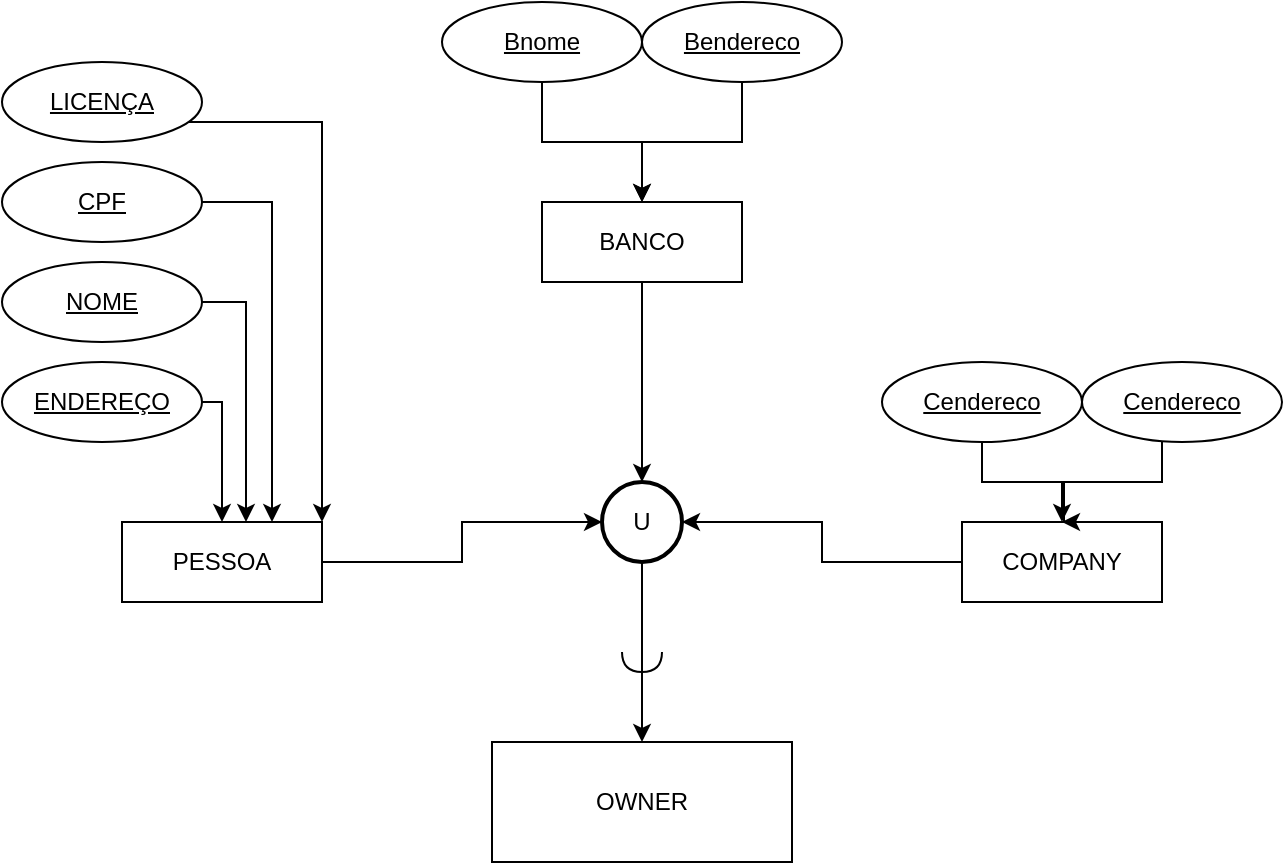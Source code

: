 <mxfile version="24.3.1" type="device">
  <diagram name="Página-1" id="A5HEKCXXRj-h5MuLTvXJ">
    <mxGraphModel dx="1031" dy="1783" grid="1" gridSize="10" guides="1" tooltips="1" connect="1" arrows="1" fold="1" page="1" pageScale="1" pageWidth="827" pageHeight="1169" math="0" shadow="0">
      <root>
        <mxCell id="0" />
        <mxCell id="1" parent="0" />
        <mxCell id="9Mlc68qXHa9wADwJvSaC-1" value="PESSOA" style="whiteSpace=wrap;html=1;align=center;" vertex="1" parent="1">
          <mxGeometry x="134" y="240" width="100" height="40" as="geometry" />
        </mxCell>
        <mxCell id="9Mlc68qXHa9wADwJvSaC-2" value="BANCO" style="whiteSpace=wrap;html=1;align=center;" vertex="1" parent="1">
          <mxGeometry x="344" y="80" width="100" height="40" as="geometry" />
        </mxCell>
        <mxCell id="9Mlc68qXHa9wADwJvSaC-4" value="COMPANY" style="whiteSpace=wrap;html=1;align=center;" vertex="1" parent="1">
          <mxGeometry x="554" y="240" width="100" height="40" as="geometry" />
        </mxCell>
        <mxCell id="9Mlc68qXHa9wADwJvSaC-11" style="edgeStyle=orthogonalEdgeStyle;rounded=0;orthogonalLoop=1;jettySize=auto;html=1;entryX=0.5;entryY=0;entryDx=0;entryDy=0;" edge="1" parent="1" source="9Mlc68qXHa9wADwJvSaC-6" target="9Mlc68qXHa9wADwJvSaC-10">
          <mxGeometry relative="1" as="geometry" />
        </mxCell>
        <mxCell id="9Mlc68qXHa9wADwJvSaC-6" value="U" style="strokeWidth=2;html=1;shape=mxgraph.flowchart.start_2;whiteSpace=wrap;" vertex="1" parent="1">
          <mxGeometry x="374" y="220" width="40" height="40" as="geometry" />
        </mxCell>
        <mxCell id="9Mlc68qXHa9wADwJvSaC-7" style="edgeStyle=orthogonalEdgeStyle;rounded=0;orthogonalLoop=1;jettySize=auto;html=1;entryX=0;entryY=0.5;entryDx=0;entryDy=0;entryPerimeter=0;" edge="1" parent="1" source="9Mlc68qXHa9wADwJvSaC-1" target="9Mlc68qXHa9wADwJvSaC-6">
          <mxGeometry relative="1" as="geometry" />
        </mxCell>
        <mxCell id="9Mlc68qXHa9wADwJvSaC-8" style="edgeStyle=orthogonalEdgeStyle;rounded=0;orthogonalLoop=1;jettySize=auto;html=1;entryX=0.5;entryY=0;entryDx=0;entryDy=0;entryPerimeter=0;" edge="1" parent="1" source="9Mlc68qXHa9wADwJvSaC-2" target="9Mlc68qXHa9wADwJvSaC-6">
          <mxGeometry relative="1" as="geometry" />
        </mxCell>
        <mxCell id="9Mlc68qXHa9wADwJvSaC-9" style="edgeStyle=orthogonalEdgeStyle;rounded=0;orthogonalLoop=1;jettySize=auto;html=1;entryX=1;entryY=0.5;entryDx=0;entryDy=0;entryPerimeter=0;" edge="1" parent="1" source="9Mlc68qXHa9wADwJvSaC-4" target="9Mlc68qXHa9wADwJvSaC-6">
          <mxGeometry relative="1" as="geometry" />
        </mxCell>
        <mxCell id="9Mlc68qXHa9wADwJvSaC-10" value="OWNER" style="whiteSpace=wrap;html=1;align=center;" vertex="1" parent="1">
          <mxGeometry x="319" y="350" width="150" height="60" as="geometry" />
        </mxCell>
        <mxCell id="9Mlc68qXHa9wADwJvSaC-16" style="edgeStyle=orthogonalEdgeStyle;rounded=0;orthogonalLoop=1;jettySize=auto;html=1;entryX=1;entryY=0;entryDx=0;entryDy=0;" edge="1" parent="1" source="9Mlc68qXHa9wADwJvSaC-12" target="9Mlc68qXHa9wADwJvSaC-1">
          <mxGeometry relative="1" as="geometry">
            <Array as="points">
              <mxPoint x="234" y="40" />
            </Array>
          </mxGeometry>
        </mxCell>
        <mxCell id="9Mlc68qXHa9wADwJvSaC-12" value="LICENÇA" style="ellipse;whiteSpace=wrap;html=1;align=center;fontStyle=4;" vertex="1" parent="1">
          <mxGeometry x="74" y="10" width="100" height="40" as="geometry" />
        </mxCell>
        <mxCell id="9Mlc68qXHa9wADwJvSaC-17" style="edgeStyle=orthogonalEdgeStyle;rounded=0;orthogonalLoop=1;jettySize=auto;html=1;entryX=0.75;entryY=0;entryDx=0;entryDy=0;" edge="1" parent="1" source="9Mlc68qXHa9wADwJvSaC-13" target="9Mlc68qXHa9wADwJvSaC-1">
          <mxGeometry relative="1" as="geometry">
            <Array as="points">
              <mxPoint x="209" y="80" />
            </Array>
          </mxGeometry>
        </mxCell>
        <mxCell id="9Mlc68qXHa9wADwJvSaC-13" value="CPF" style="ellipse;whiteSpace=wrap;html=1;align=center;fontStyle=4;" vertex="1" parent="1">
          <mxGeometry x="74" y="60" width="100" height="40" as="geometry" />
        </mxCell>
        <mxCell id="9Mlc68qXHa9wADwJvSaC-14" value="NOME" style="ellipse;whiteSpace=wrap;html=1;align=center;fontStyle=4;" vertex="1" parent="1">
          <mxGeometry x="74" y="110" width="100" height="40" as="geometry" />
        </mxCell>
        <mxCell id="9Mlc68qXHa9wADwJvSaC-19" style="edgeStyle=orthogonalEdgeStyle;rounded=0;orthogonalLoop=1;jettySize=auto;html=1;entryX=0.5;entryY=0;entryDx=0;entryDy=0;" edge="1" parent="1" source="9Mlc68qXHa9wADwJvSaC-15" target="9Mlc68qXHa9wADwJvSaC-1">
          <mxGeometry relative="1" as="geometry">
            <Array as="points">
              <mxPoint x="184" y="180" />
            </Array>
          </mxGeometry>
        </mxCell>
        <mxCell id="9Mlc68qXHa9wADwJvSaC-15" value="ENDEREÇO" style="ellipse;whiteSpace=wrap;html=1;align=center;fontStyle=4;" vertex="1" parent="1">
          <mxGeometry x="74" y="160" width="100" height="40" as="geometry" />
        </mxCell>
        <mxCell id="9Mlc68qXHa9wADwJvSaC-18" style="edgeStyle=orthogonalEdgeStyle;rounded=0;orthogonalLoop=1;jettySize=auto;html=1;" edge="1" parent="1" source="9Mlc68qXHa9wADwJvSaC-14" target="9Mlc68qXHa9wADwJvSaC-1">
          <mxGeometry relative="1" as="geometry">
            <Array as="points">
              <mxPoint x="196" y="130" />
            </Array>
          </mxGeometry>
        </mxCell>
        <mxCell id="9Mlc68qXHa9wADwJvSaC-22" style="edgeStyle=orthogonalEdgeStyle;rounded=0;orthogonalLoop=1;jettySize=auto;html=1;entryX=0.5;entryY=0;entryDx=0;entryDy=0;" edge="1" parent="1" source="9Mlc68qXHa9wADwJvSaC-20" target="9Mlc68qXHa9wADwJvSaC-2">
          <mxGeometry relative="1" as="geometry" />
        </mxCell>
        <mxCell id="9Mlc68qXHa9wADwJvSaC-20" value="Bnome" style="ellipse;whiteSpace=wrap;html=1;align=center;fontStyle=4;" vertex="1" parent="1">
          <mxGeometry x="294" y="-20" width="100" height="40" as="geometry" />
        </mxCell>
        <mxCell id="9Mlc68qXHa9wADwJvSaC-23" value="" style="edgeStyle=orthogonalEdgeStyle;rounded=0;orthogonalLoop=1;jettySize=auto;html=1;" edge="1" parent="1" source="9Mlc68qXHa9wADwJvSaC-21" target="9Mlc68qXHa9wADwJvSaC-2">
          <mxGeometry relative="1" as="geometry" />
        </mxCell>
        <mxCell id="9Mlc68qXHa9wADwJvSaC-21" value="Bendereco" style="ellipse;whiteSpace=wrap;html=1;align=center;fontStyle=4;" vertex="1" parent="1">
          <mxGeometry x="394" y="-20" width="100" height="40" as="geometry" />
        </mxCell>
        <mxCell id="9Mlc68qXHa9wADwJvSaC-26" style="edgeStyle=orthogonalEdgeStyle;rounded=0;orthogonalLoop=1;jettySize=auto;html=1;entryX=0.5;entryY=0;entryDx=0;entryDy=0;" edge="1" parent="1" source="9Mlc68qXHa9wADwJvSaC-24" target="9Mlc68qXHa9wADwJvSaC-4">
          <mxGeometry relative="1" as="geometry" />
        </mxCell>
        <mxCell id="9Mlc68qXHa9wADwJvSaC-24" value="Cendereco" style="ellipse;whiteSpace=wrap;html=1;align=center;fontStyle=4;" vertex="1" parent="1">
          <mxGeometry x="514" y="160" width="100" height="40" as="geometry" />
        </mxCell>
        <mxCell id="9Mlc68qXHa9wADwJvSaC-27" style="edgeStyle=orthogonalEdgeStyle;rounded=0;orthogonalLoop=1;jettySize=auto;html=1;" edge="1" parent="1" source="9Mlc68qXHa9wADwJvSaC-25">
          <mxGeometry relative="1" as="geometry">
            <mxPoint x="604" y="240" as="targetPoint" />
            <Array as="points">
              <mxPoint x="654" y="220" />
              <mxPoint x="605" y="220" />
            </Array>
          </mxGeometry>
        </mxCell>
        <mxCell id="9Mlc68qXHa9wADwJvSaC-25" value="Cendereco" style="ellipse;whiteSpace=wrap;html=1;align=center;fontStyle=4;" vertex="1" parent="1">
          <mxGeometry x="614" y="160" width="100" height="40" as="geometry" />
        </mxCell>
        <mxCell id="9Mlc68qXHa9wADwJvSaC-28" value="" style="shape=requiredInterface;html=1;verticalLabelPosition=bottom;sketch=0;rotation=90;" vertex="1" parent="1">
          <mxGeometry x="389" y="300" width="10" height="20" as="geometry" />
        </mxCell>
      </root>
    </mxGraphModel>
  </diagram>
</mxfile>
